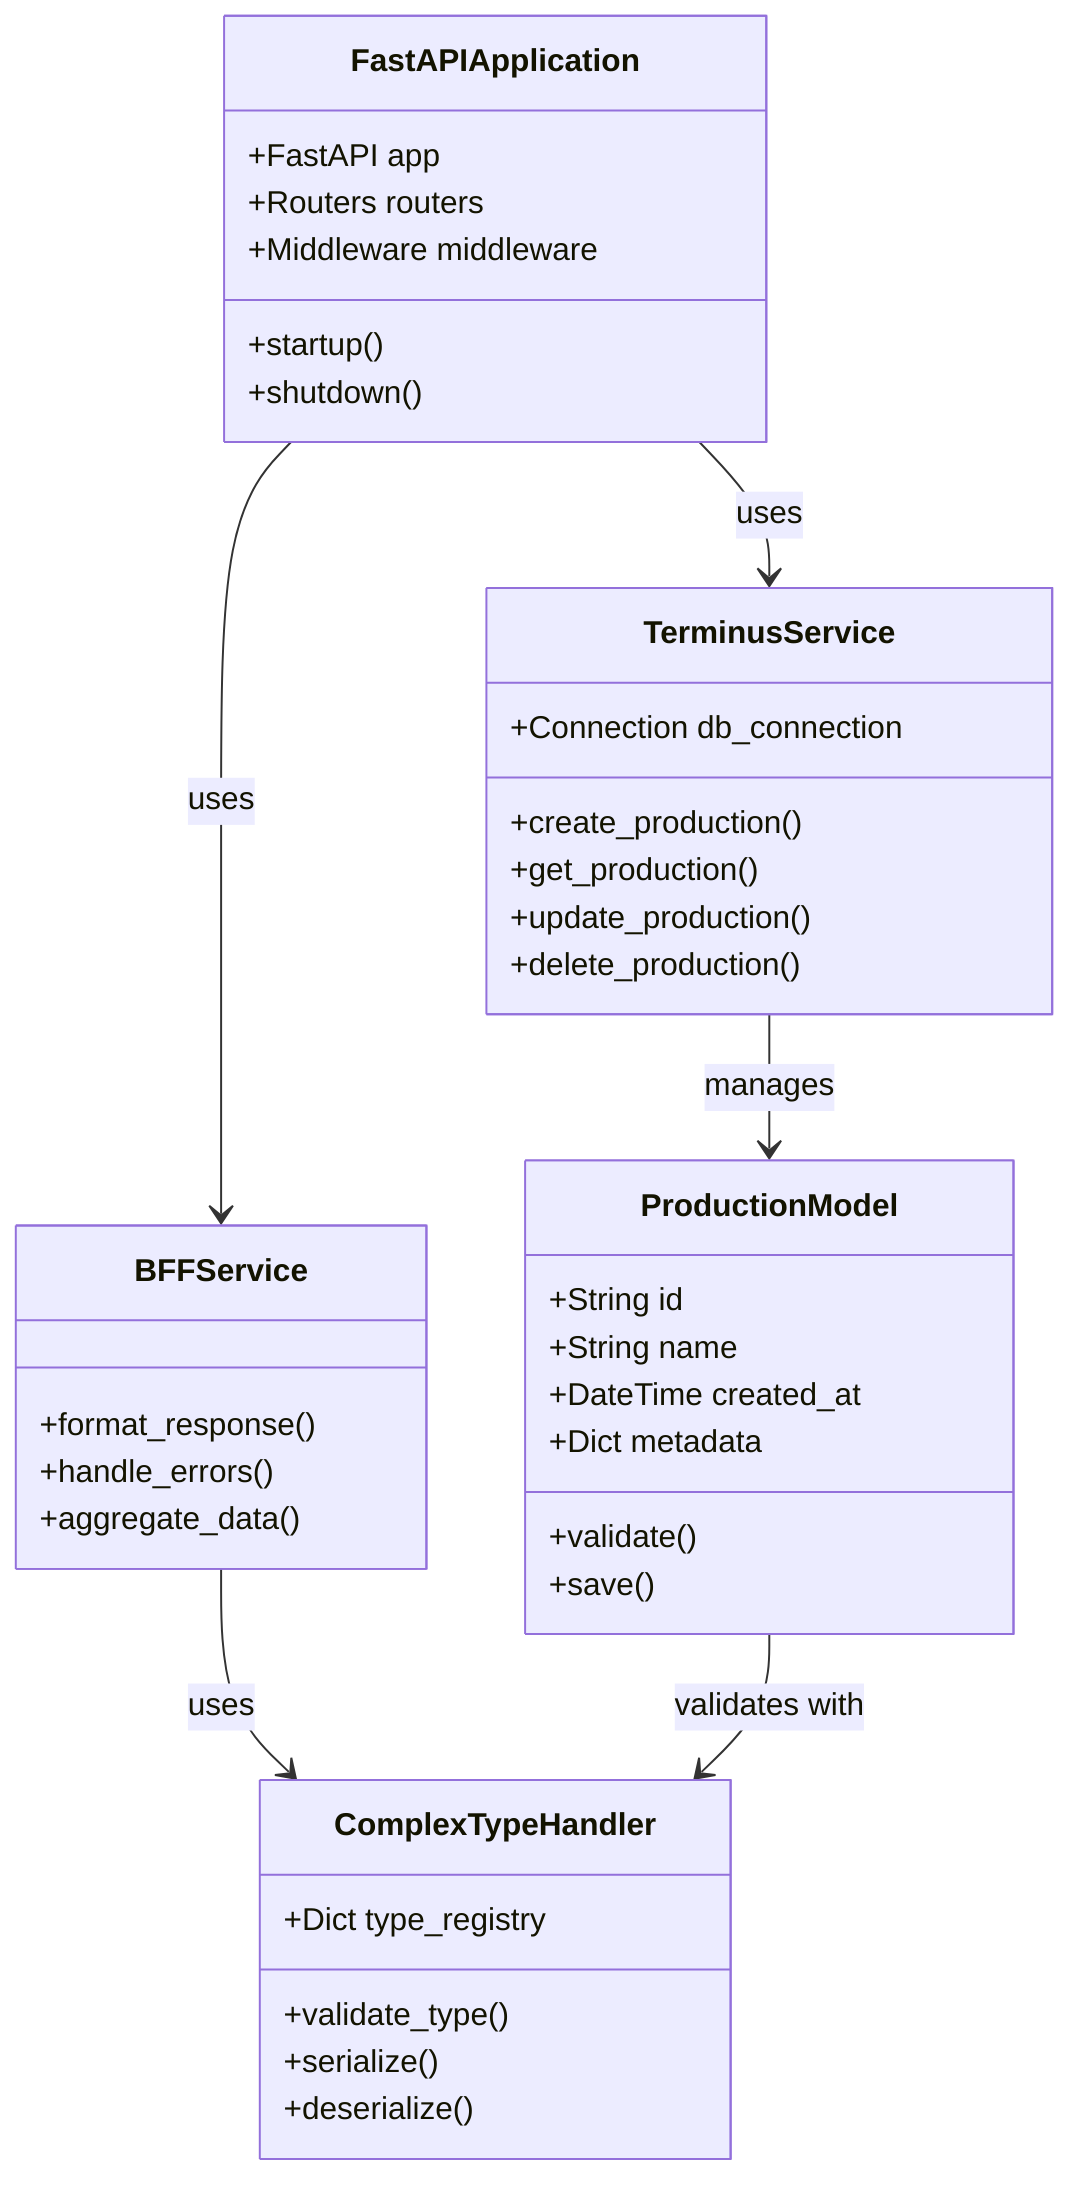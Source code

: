 classDiagram
    %% SPICE HARVESTER Backend Architecture
    
    class FastAPIApplication {
        +FastAPI app
        +Routers routers
        +Middleware middleware
        +startup()
        +shutdown()
    }
    
    class ProductionModel {
        +String id
        +String name
        +DateTime created_at
        +Dict metadata
        +validate()
        +save()
    }
    
    class TerminusService {
        +Connection db_connection
        +create_production()
        +get_production()
        +update_production()
        +delete_production()
    }
    
    class BFFService {
        +format_response()
        +handle_errors()
        +aggregate_data()
    }
    
    class ComplexTypeHandler {
        +Dict type_registry
        +validate_type()
        +serialize()
        +deserialize()
    }
    
    FastAPIApplication --> TerminusService : uses
    FastAPIApplication --> BFFService : uses
    TerminusService --> ProductionModel : manages
    BFFService --> ComplexTypeHandler : uses
    ProductionModel --> ComplexTypeHandler : validates with